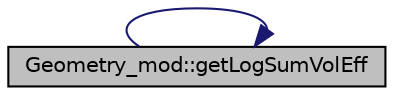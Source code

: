 digraph "Geometry_mod::getLogSumVolEff"
{
 // LATEX_PDF_SIZE
  edge [fontname="Helvetica",fontsize="10",labelfontname="Helvetica",labelfontsize="10"];
  node [fontname="Helvetica",fontsize="10",shape=record];
  rankdir="LR";
  Node1 [label="Geometry_mod::getLogSumVolEff",height=0.2,width=0.4,color="black", fillcolor="grey75", style="filled", fontcolor="black",tooltip="Compute the effective total volume of all bounded ellipsoidal regions together while considering the ..."];
  Node1 -> Node1 [color="midnightblue",fontsize="10",style="solid",fontname="Helvetica"];
}
